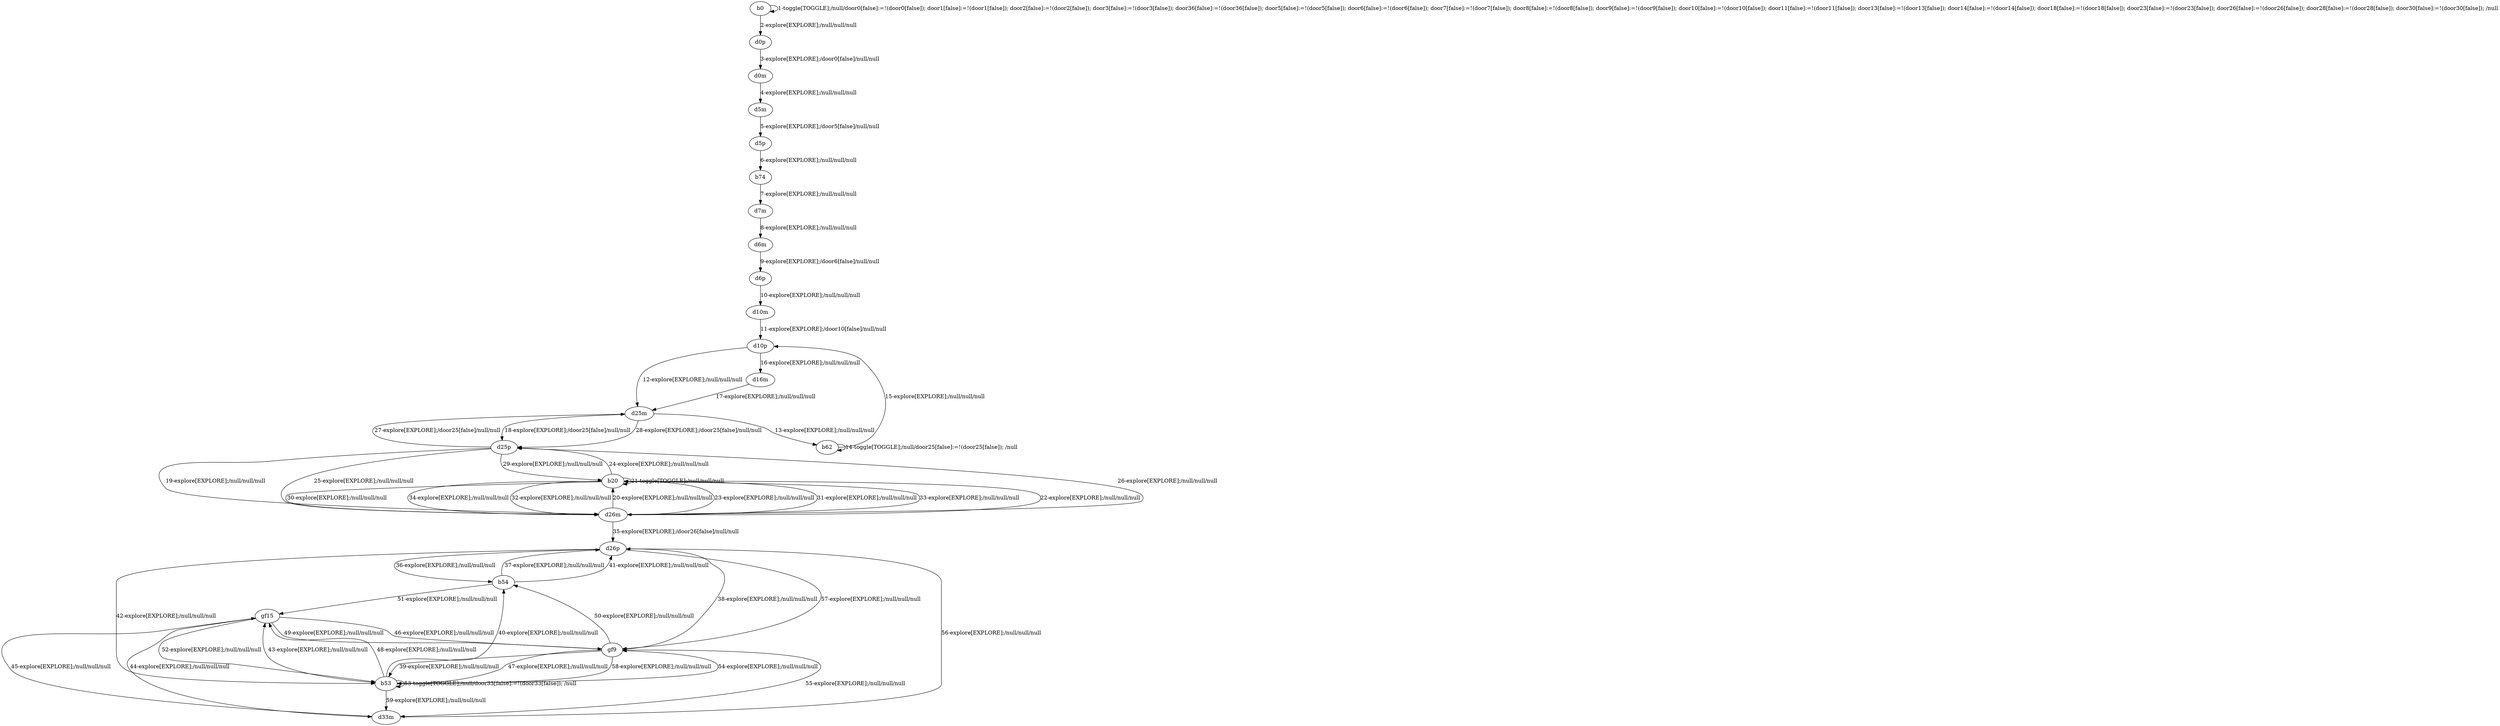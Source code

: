 # Total number of goals covered by this test: 3
# b53 --> gf15
# b53 --> b54
# d33m --> gf15

digraph g {
"b0" -> "b0" [label = "1-toggle[TOGGLE];/null/door0[false]:=!(door0[false]); door1[false]:=!(door1[false]); door2[false]:=!(door2[false]); door3[false]:=!(door3[false]); door36[false]:=!(door36[false]); door5[false]:=!(door5[false]); door6[false]:=!(door6[false]); door7[false]:=!(door7[false]); door8[false]:=!(door8[false]); door9[false]:=!(door9[false]); door10[false]:=!(door10[false]); door11[false]:=!(door11[false]); door13[false]:=!(door13[false]); door14[false]:=!(door14[false]); door18[false]:=!(door18[false]); door23[false]:=!(door23[false]); door26[false]:=!(door26[false]); door28[false]:=!(door28[false]); door30[false]:=!(door30[false]); /null"];
"b0" -> "d0p" [label = "2-explore[EXPLORE];/null/null/null"];
"d0p" -> "d0m" [label = "3-explore[EXPLORE];/door0[false]/null/null"];
"d0m" -> "d5m" [label = "4-explore[EXPLORE];/null/null/null"];
"d5m" -> "d5p" [label = "5-explore[EXPLORE];/door5[false]/null/null"];
"d5p" -> "b74" [label = "6-explore[EXPLORE];/null/null/null"];
"b74" -> "d7m" [label = "7-explore[EXPLORE];/null/null/null"];
"d7m" -> "d6m" [label = "8-explore[EXPLORE];/null/null/null"];
"d6m" -> "d6p" [label = "9-explore[EXPLORE];/door6[false]/null/null"];
"d6p" -> "d10m" [label = "10-explore[EXPLORE];/null/null/null"];
"d10m" -> "d10p" [label = "11-explore[EXPLORE];/door10[false]/null/null"];
"d10p" -> "d25m" [label = "12-explore[EXPLORE];/null/null/null"];
"d25m" -> "b62" [label = "13-explore[EXPLORE];/null/null/null"];
"b62" -> "b62" [label = "14-toggle[TOGGLE];/null/door25[false]:=!(door25[false]); /null"];
"b62" -> "d10p" [label = "15-explore[EXPLORE];/null/null/null"];
"d10p" -> "d16m" [label = "16-explore[EXPLORE];/null/null/null"];
"d16m" -> "d25m" [label = "17-explore[EXPLORE];/null/null/null"];
"d25m" -> "d25p" [label = "18-explore[EXPLORE];/door25[false]/null/null"];
"d25p" -> "d26m" [label = "19-explore[EXPLORE];/null/null/null"];
"d26m" -> "b20" [label = "20-explore[EXPLORE];/null/null/null"];
"b20" -> "b20" [label = "21-toggle[TOGGLE];/null/null/null"];
"b20" -> "d26m" [label = "22-explore[EXPLORE];/null/null/null"];
"d26m" -> "b20" [label = "23-explore[EXPLORE];/null/null/null"];
"b20" -> "d25p" [label = "24-explore[EXPLORE];/null/null/null"];
"d25p" -> "d26m" [label = "25-explore[EXPLORE];/null/null/null"];
"d26m" -> "d25p" [label = "26-explore[EXPLORE];/null/null/null"];
"d25p" -> "d25m" [label = "27-explore[EXPLORE];/door25[false]/null/null"];
"d25m" -> "d25p" [label = "28-explore[EXPLORE];/door25[false]/null/null"];
"d25p" -> "b20" [label = "29-explore[EXPLORE];/null/null/null"];
"b20" -> "d26m" [label = "30-explore[EXPLORE];/null/null/null"];
"d26m" -> "b20" [label = "31-explore[EXPLORE];/null/null/null"];
"b20" -> "d26m" [label = "32-explore[EXPLORE];/null/null/null"];
"d26m" -> "b20" [label = "33-explore[EXPLORE];/null/null/null"];
"b20" -> "d26m" [label = "34-explore[EXPLORE];/null/null/null"];
"d26m" -> "d26p" [label = "35-explore[EXPLORE];/door26[false]/null/null"];
"d26p" -> "b54" [label = "36-explore[EXPLORE];/null/null/null"];
"b54" -> "d26p" [label = "37-explore[EXPLORE];/null/null/null"];
"d26p" -> "gf9" [label = "38-explore[EXPLORE];/null/null/null"];
"gf9" -> "b53" [label = "39-explore[EXPLORE];/null/null/null"];
"b53" -> "b54" [label = "40-explore[EXPLORE];/null/null/null"];
"b54" -> "d26p" [label = "41-explore[EXPLORE];/null/null/null"];
"d26p" -> "b53" [label = "42-explore[EXPLORE];/null/null/null"];
"b53" -> "gf15" [label = "43-explore[EXPLORE];/null/null/null"];
"gf15" -> "d33m" [label = "44-explore[EXPLORE];/null/null/null"];
"d33m" -> "gf15" [label = "45-explore[EXPLORE];/null/null/null"];
"gf15" -> "gf9" [label = "46-explore[EXPLORE];/null/null/null"];
"gf9" -> "b53" [label = "47-explore[EXPLORE];/null/null/null"];
"b53" -> "gf15" [label = "48-explore[EXPLORE];/null/null/null"];
"gf15" -> "gf9" [label = "49-explore[EXPLORE];/null/null/null"];
"gf9" -> "b54" [label = "50-explore[EXPLORE];/null/null/null"];
"b54" -> "gf15" [label = "51-explore[EXPLORE];/null/null/null"];
"gf15" -> "b53" [label = "52-explore[EXPLORE];/null/null/null"];
"b53" -> "b53" [label = "53-toggle[TOGGLE];/null/door33[false]:=!(door33[false]); /null"];
"b53" -> "gf9" [label = "54-explore[EXPLORE];/null/null/null"];
"gf9" -> "d33m" [label = "55-explore[EXPLORE];/null/null/null"];
"d33m" -> "d26p" [label = "56-explore[EXPLORE];/null/null/null"];
"d26p" -> "gf9" [label = "57-explore[EXPLORE];/null/null/null"];
"gf9" -> "b53" [label = "58-explore[EXPLORE];/null/null/null"];
"b53" -> "d33m" [label = "59-explore[EXPLORE];/null/null/null"];
}
